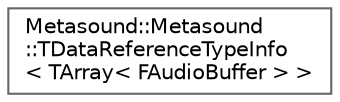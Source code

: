 digraph "Graphical Class Hierarchy"
{
 // INTERACTIVE_SVG=YES
 // LATEX_PDF_SIZE
  bgcolor="transparent";
  edge [fontname=Helvetica,fontsize=10,labelfontname=Helvetica,labelfontsize=10];
  node [fontname=Helvetica,fontsize=10,shape=box,height=0.2,width=0.4];
  rankdir="LR";
  Node0 [id="Node000000",label="Metasound::Metasound\l::TDataReferenceTypeInfo\l\< TArray\< FAudioBuffer \> \>",height=0.2,width=0.4,color="grey40", fillcolor="white", style="filled",URL="$d8/d2d/structMetasound_1_1_1_1Metasound_1_1TDataReferenceTypeInfo_3_01TArray_3_01FAudioBuffer_01_4_01_4.html",tooltip=" "];
}
